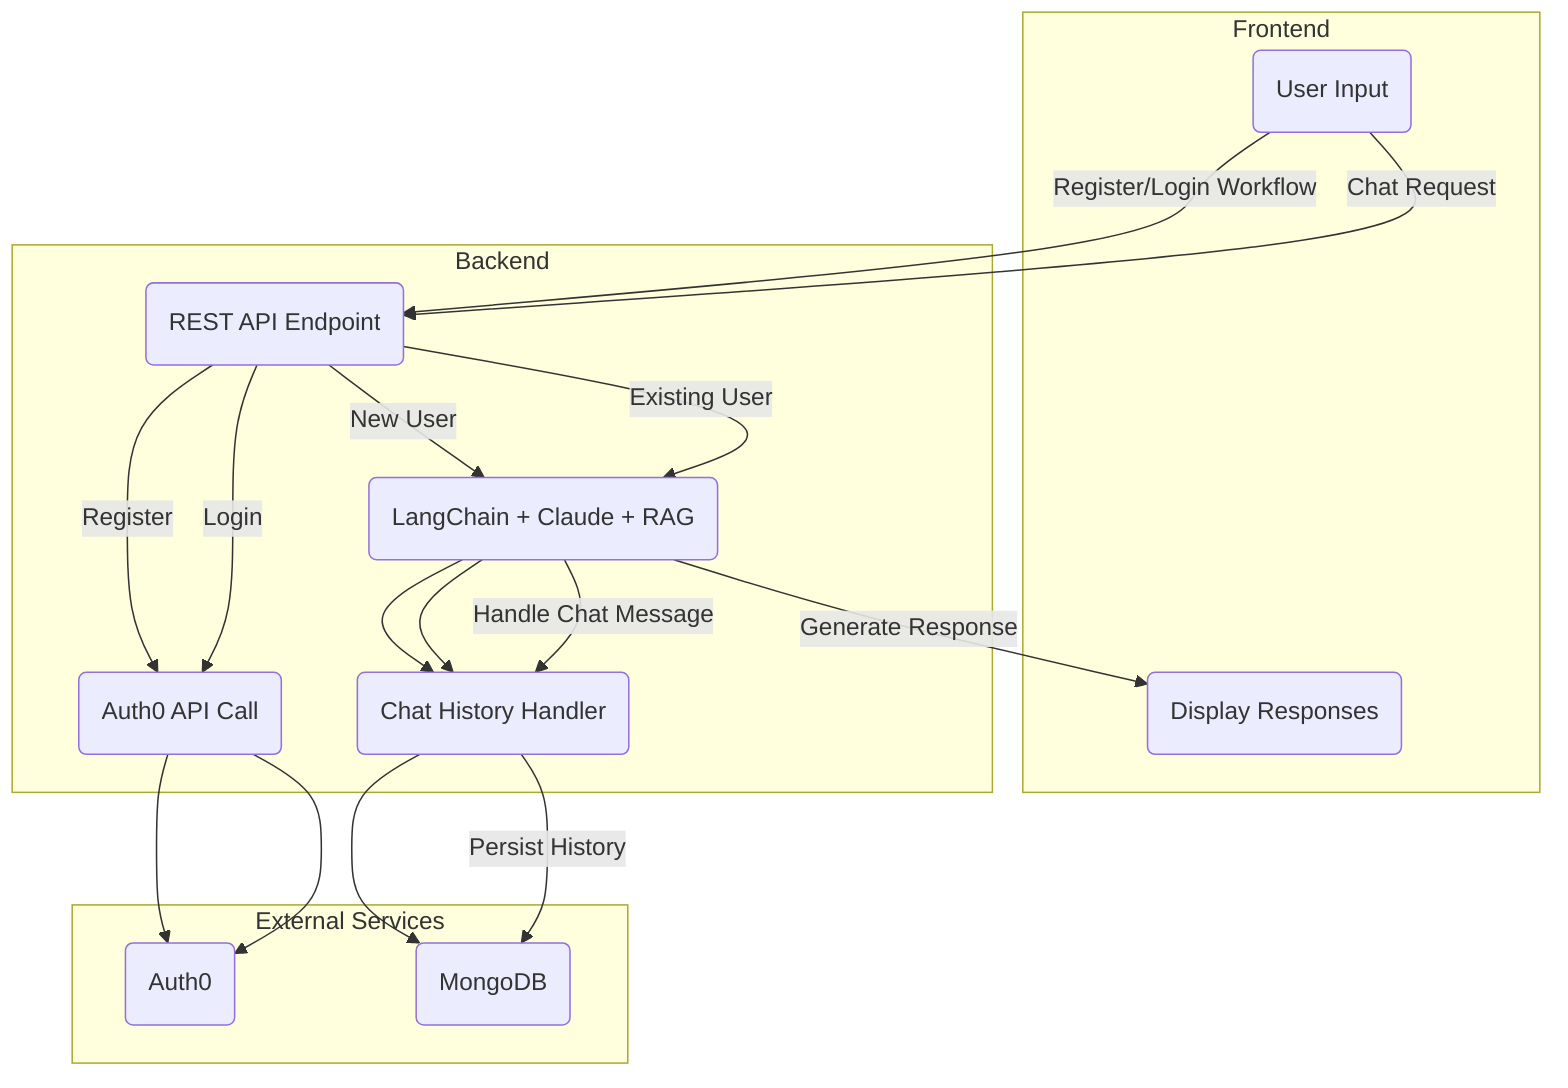 graph TD
    subgraph Frontend
        F1(User Input)
        F2(Display Responses)
    end
    
    subgraph Backend
        B1(REST API Endpoint)
        B2(Auth0 API Call)
        B3(LangChain + Claude + RAG)
        B4(Chat History Handler)
    end
    
    subgraph External Services
        E1(Auth0)
        E3(MongoDB)
    end
    

    F1 --> |Register/Login Workflow| B1
    B1 --> |Register| B2 --> E1
    B1 --> |Login| B2 --> E1

    
    F1 --> |Chat Request| B1
    B1 --> |New User| B3 --> B4
    B1 --> |Existing User| B3 --> B4 --> E3
    
    B3 --> |Handle Chat Message| B4
    B4 --> |Persist History| E3
    B3 --> |Generate Response| F2